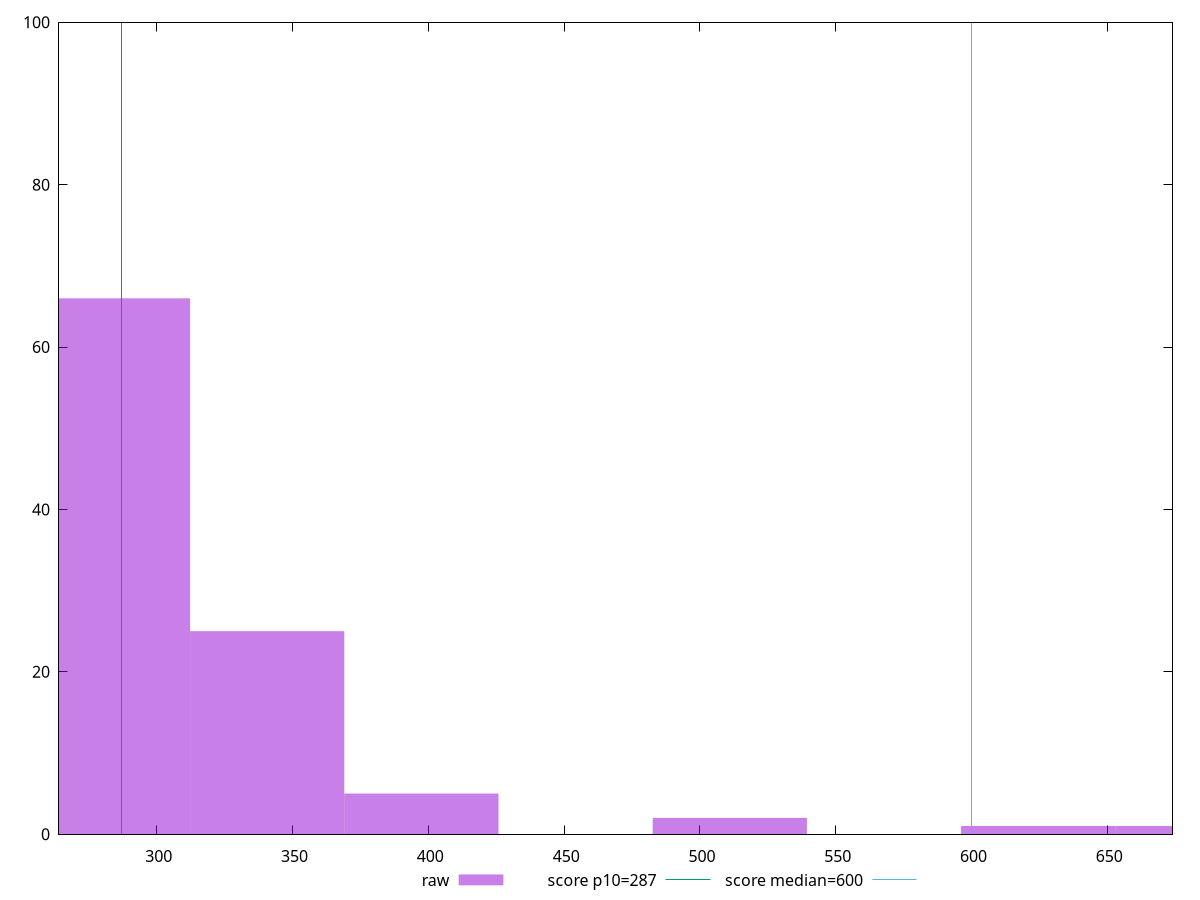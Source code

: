reset

$raw <<EOF
283.88430217431915 66
340.661162609183 25
397.4380230440469 5
510.9917439137745 2
624.5454647835022 1
681.322325218366 1
EOF

set key outside below
set boxwidth 56.776860434863835
set xrange [264:673.9999999999991]
set yrange [0:100]
set trange [0:100]
set style fill transparent solid 0.5 noborder

set parametric
set terminal svg size 640, 490 enhanced background rgb 'white'
set output "reprap/total-blocking-time/samples/pages+cached+noexternal+nomedia/raw/histogram.svg"

plot $raw title "raw" with boxes, \
     287,t title "score p10=287", \
     600,t title "score median=600"

reset
